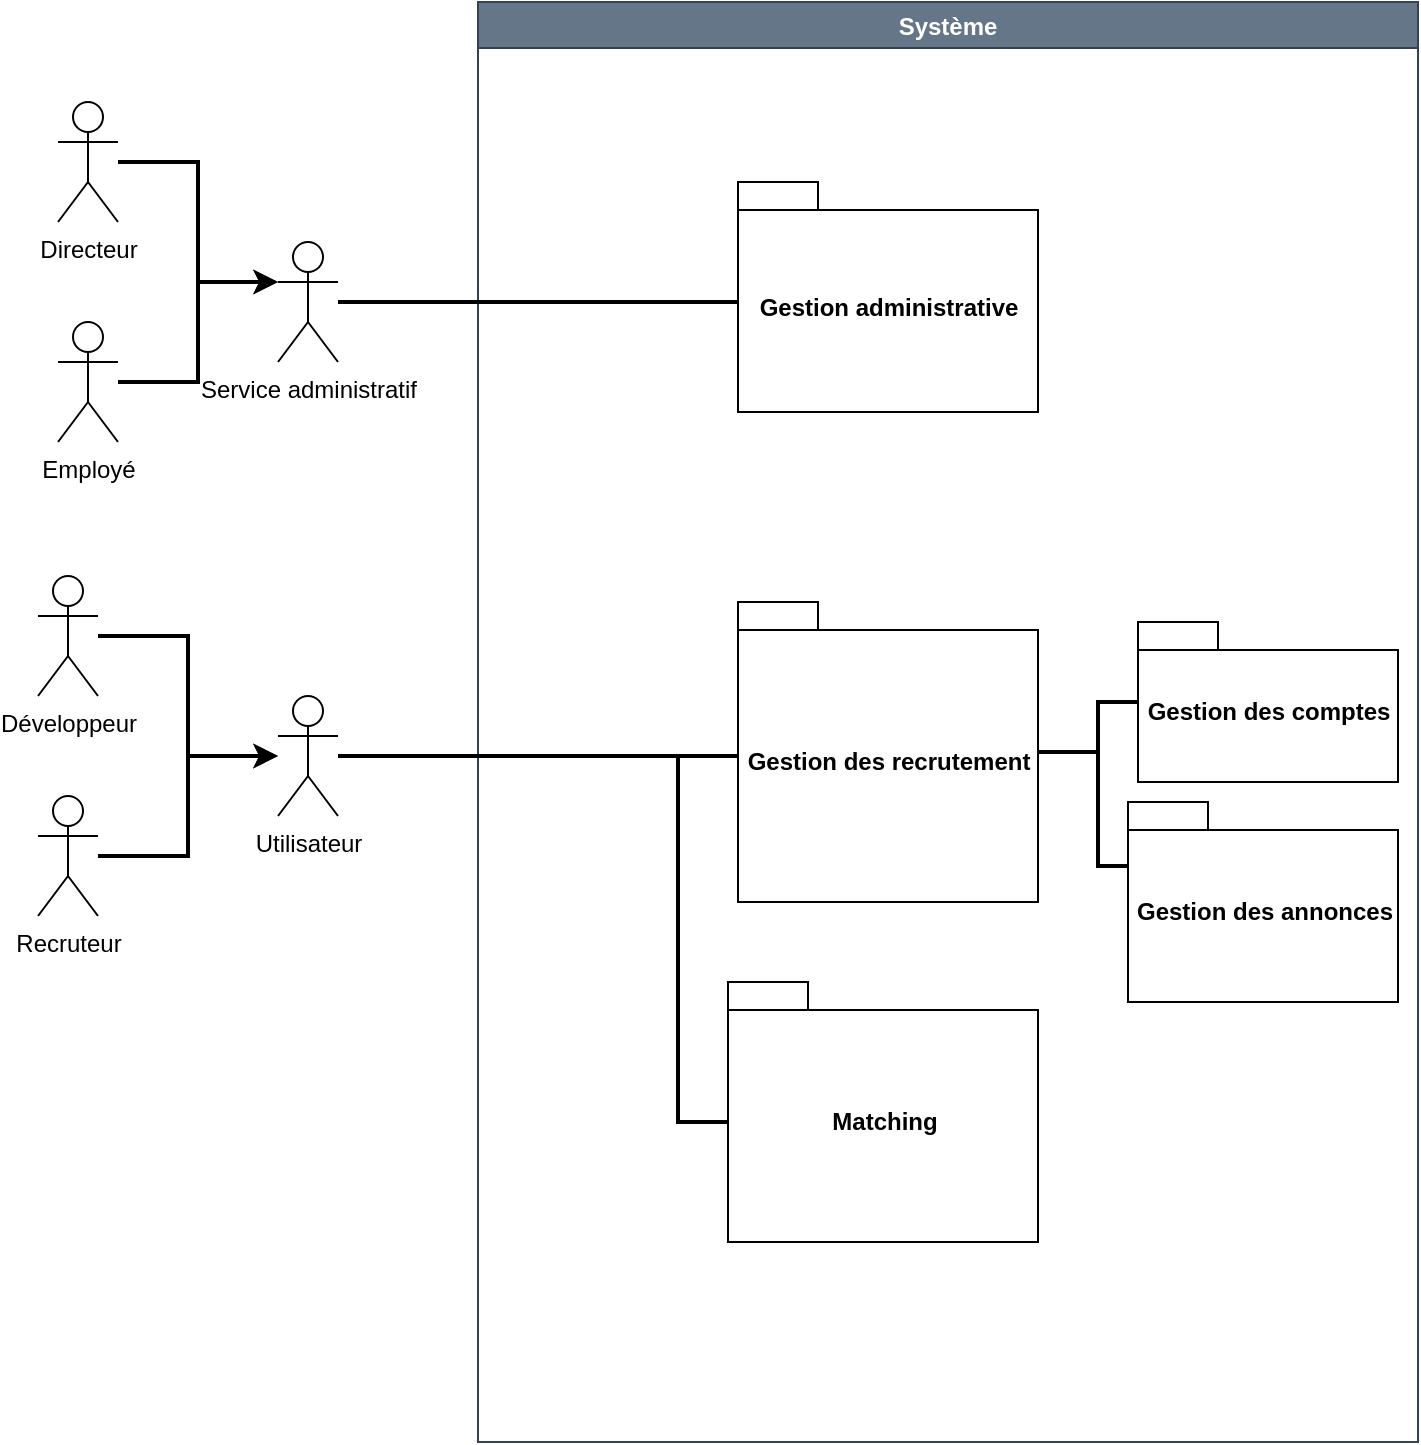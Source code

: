 <mxfile version="17.4.6" type="github">
  <diagram id="Zr8LcyLxZk27ZcQfLZ2V" name="Page-1">
    <mxGraphModel dx="1038" dy="547" grid="1" gridSize="10" guides="1" tooltips="1" connect="1" arrows="1" fold="1" page="1" pageScale="1" pageWidth="1169" pageHeight="1654" math="0" shadow="0">
      <root>
        <mxCell id="0" />
        <mxCell id="1" parent="0" />
        <mxCell id="7OFaunwlyLBlsyriCQeR-5" value="Système" style="swimlane;strokeWidth=1;fillColor=#647687;fontColor=#ffffff;strokeColor=#314354;" vertex="1" parent="1">
          <mxGeometry x="260" y="240" width="470" height="720" as="geometry" />
        </mxCell>
        <mxCell id="7OFaunwlyLBlsyriCQeR-42" value="Gestion administrative" style="shape=folder;fontStyle=1;spacingTop=10;tabWidth=40;tabHeight=14;tabPosition=left;html=1;" vertex="1" parent="7OFaunwlyLBlsyriCQeR-5">
          <mxGeometry x="130" y="90" width="150" height="115" as="geometry" />
        </mxCell>
        <mxCell id="7OFaunwlyLBlsyriCQeR-46" value="Gestion des annonces" style="shape=folder;fontStyle=1;spacingTop=10;tabWidth=40;tabHeight=14;tabPosition=left;html=1;" vertex="1" parent="7OFaunwlyLBlsyriCQeR-5">
          <mxGeometry x="325" y="400" width="135" height="100" as="geometry" />
        </mxCell>
        <mxCell id="7OFaunwlyLBlsyriCQeR-47" value="" style="edgeStyle=orthogonalEdgeStyle;rounded=0;orthogonalLoop=1;jettySize=auto;html=1;endArrow=none;endFill=0;strokeWidth=2;" edge="1" parent="7OFaunwlyLBlsyriCQeR-5" source="7OFaunwlyLBlsyriCQeR-45" target="7OFaunwlyLBlsyriCQeR-43">
          <mxGeometry relative="1" as="geometry">
            <Array as="points">
              <mxPoint x="310" y="350" />
              <mxPoint x="310" y="375" />
            </Array>
          </mxGeometry>
        </mxCell>
        <mxCell id="7OFaunwlyLBlsyriCQeR-45" value="Gestion des comptes" style="shape=folder;fontStyle=1;spacingTop=10;tabWidth=40;tabHeight=14;tabPosition=left;html=1;" vertex="1" parent="7OFaunwlyLBlsyriCQeR-5">
          <mxGeometry x="330" y="310" width="130" height="80" as="geometry" />
        </mxCell>
        <mxCell id="7OFaunwlyLBlsyriCQeR-48" style="edgeStyle=orthogonalEdgeStyle;rounded=0;orthogonalLoop=1;jettySize=auto;html=1;entryX=0;entryY=0;entryDx=0;entryDy=32;entryPerimeter=0;endArrow=none;endFill=0;strokeWidth=2;" edge="1" parent="7OFaunwlyLBlsyriCQeR-5" source="7OFaunwlyLBlsyriCQeR-43" target="7OFaunwlyLBlsyriCQeR-46">
          <mxGeometry relative="1" as="geometry">
            <Array as="points">
              <mxPoint x="310" y="375" />
              <mxPoint x="310" y="432" />
            </Array>
          </mxGeometry>
        </mxCell>
        <mxCell id="7OFaunwlyLBlsyriCQeR-43" value="Gestion des recrutement" style="shape=folder;fontStyle=1;spacingTop=10;tabWidth=40;tabHeight=14;tabPosition=left;html=1;" vertex="1" parent="7OFaunwlyLBlsyriCQeR-5">
          <mxGeometry x="130" y="300" width="150" height="150" as="geometry" />
        </mxCell>
        <mxCell id="7OFaunwlyLBlsyriCQeR-44" value="Matching" style="shape=folder;fontStyle=1;spacingTop=10;tabWidth=40;tabHeight=14;tabPosition=left;html=1;" vertex="1" parent="7OFaunwlyLBlsyriCQeR-5">
          <mxGeometry x="125" y="490" width="155" height="130" as="geometry" />
        </mxCell>
        <mxCell id="7OFaunwlyLBlsyriCQeR-31" style="edgeStyle=orthogonalEdgeStyle;rounded=0;orthogonalLoop=1;jettySize=auto;html=1;endArrow=none;endFill=0;strokeWidth=2;" edge="1" parent="1" source="7OFaunwlyLBlsyriCQeR-9">
          <mxGeometry relative="1" as="geometry">
            <mxPoint x="390" y="390" as="targetPoint" />
          </mxGeometry>
        </mxCell>
        <mxCell id="7OFaunwlyLBlsyriCQeR-9" value="Service administratif" style="shape=umlActor;verticalLabelPosition=bottom;verticalAlign=top;html=1;outlineConnect=0;" vertex="1" parent="1">
          <mxGeometry x="160" y="360" width="30" height="60" as="geometry" />
        </mxCell>
        <mxCell id="7OFaunwlyLBlsyriCQeR-28" style="edgeStyle=orthogonalEdgeStyle;rounded=0;orthogonalLoop=1;jettySize=auto;html=1;strokeWidth=2;" edge="1" parent="1" source="7OFaunwlyLBlsyriCQeR-11" target="7OFaunwlyLBlsyriCQeR-13">
          <mxGeometry relative="1" as="geometry" />
        </mxCell>
        <mxCell id="7OFaunwlyLBlsyriCQeR-11" value="Développeur" style="shape=umlActor;verticalLabelPosition=bottom;verticalAlign=top;html=1;outlineConnect=0;" vertex="1" parent="1">
          <mxGeometry x="40" y="527" width="30" height="60" as="geometry" />
        </mxCell>
        <mxCell id="7OFaunwlyLBlsyriCQeR-29" style="edgeStyle=orthogonalEdgeStyle;rounded=0;orthogonalLoop=1;jettySize=auto;html=1;strokeWidth=2;" edge="1" parent="1" source="7OFaunwlyLBlsyriCQeR-12" target="7OFaunwlyLBlsyriCQeR-13">
          <mxGeometry relative="1" as="geometry" />
        </mxCell>
        <mxCell id="7OFaunwlyLBlsyriCQeR-12" value="Recruteur" style="shape=umlActor;verticalLabelPosition=bottom;verticalAlign=top;html=1;outlineConnect=0;" vertex="1" parent="1">
          <mxGeometry x="40" y="637" width="30" height="60" as="geometry" />
        </mxCell>
        <mxCell id="7OFaunwlyLBlsyriCQeR-30" style="edgeStyle=orthogonalEdgeStyle;rounded=0;orthogonalLoop=1;jettySize=auto;html=1;strokeWidth=2;endArrow=none;endFill=0;" edge="1" parent="1" source="7OFaunwlyLBlsyriCQeR-13">
          <mxGeometry relative="1" as="geometry">
            <mxPoint x="390" y="617" as="targetPoint" />
          </mxGeometry>
        </mxCell>
        <mxCell id="7OFaunwlyLBlsyriCQeR-41" style="edgeStyle=orthogonalEdgeStyle;rounded=0;orthogonalLoop=1;jettySize=auto;html=1;endArrow=none;endFill=0;strokeWidth=2;" edge="1" parent="1" source="7OFaunwlyLBlsyriCQeR-13">
          <mxGeometry relative="1" as="geometry">
            <mxPoint x="380" y="800" as="targetPoint" />
            <Array as="points">
              <mxPoint x="360" y="617" />
              <mxPoint x="360" y="800" />
              <mxPoint x="385" y="800" />
            </Array>
          </mxGeometry>
        </mxCell>
        <mxCell id="7OFaunwlyLBlsyriCQeR-13" value="Utilisateur" style="shape=umlActor;verticalLabelPosition=bottom;verticalAlign=top;html=1;outlineConnect=0;" vertex="1" parent="1">
          <mxGeometry x="160" y="587" width="30" height="60" as="geometry" />
        </mxCell>
        <mxCell id="7OFaunwlyLBlsyriCQeR-40" style="edgeStyle=orthogonalEdgeStyle;rounded=0;orthogonalLoop=1;jettySize=auto;html=1;entryX=0;entryY=0.333;entryDx=0;entryDy=0;entryPerimeter=0;endArrow=classic;endFill=1;strokeWidth=2;" edge="1" parent="1" source="7OFaunwlyLBlsyriCQeR-36" target="7OFaunwlyLBlsyriCQeR-9">
          <mxGeometry relative="1" as="geometry" />
        </mxCell>
        <mxCell id="7OFaunwlyLBlsyriCQeR-36" value="Employé" style="shape=umlActor;verticalLabelPosition=bottom;verticalAlign=top;html=1;outlineConnect=0;" vertex="1" parent="1">
          <mxGeometry x="50" y="400" width="30" height="60" as="geometry" />
        </mxCell>
        <mxCell id="7OFaunwlyLBlsyriCQeR-39" style="edgeStyle=orthogonalEdgeStyle;rounded=0;orthogonalLoop=1;jettySize=auto;html=1;endArrow=classic;endFill=1;strokeWidth=2;entryX=0;entryY=0.333;entryDx=0;entryDy=0;entryPerimeter=0;" edge="1" parent="1" source="7OFaunwlyLBlsyriCQeR-37" target="7OFaunwlyLBlsyriCQeR-9">
          <mxGeometry relative="1" as="geometry" />
        </mxCell>
        <mxCell id="7OFaunwlyLBlsyriCQeR-37" value="Directeur" style="shape=umlActor;verticalLabelPosition=bottom;verticalAlign=top;html=1;outlineConnect=0;" vertex="1" parent="1">
          <mxGeometry x="50" y="290" width="30" height="60" as="geometry" />
        </mxCell>
      </root>
    </mxGraphModel>
  </diagram>
</mxfile>
